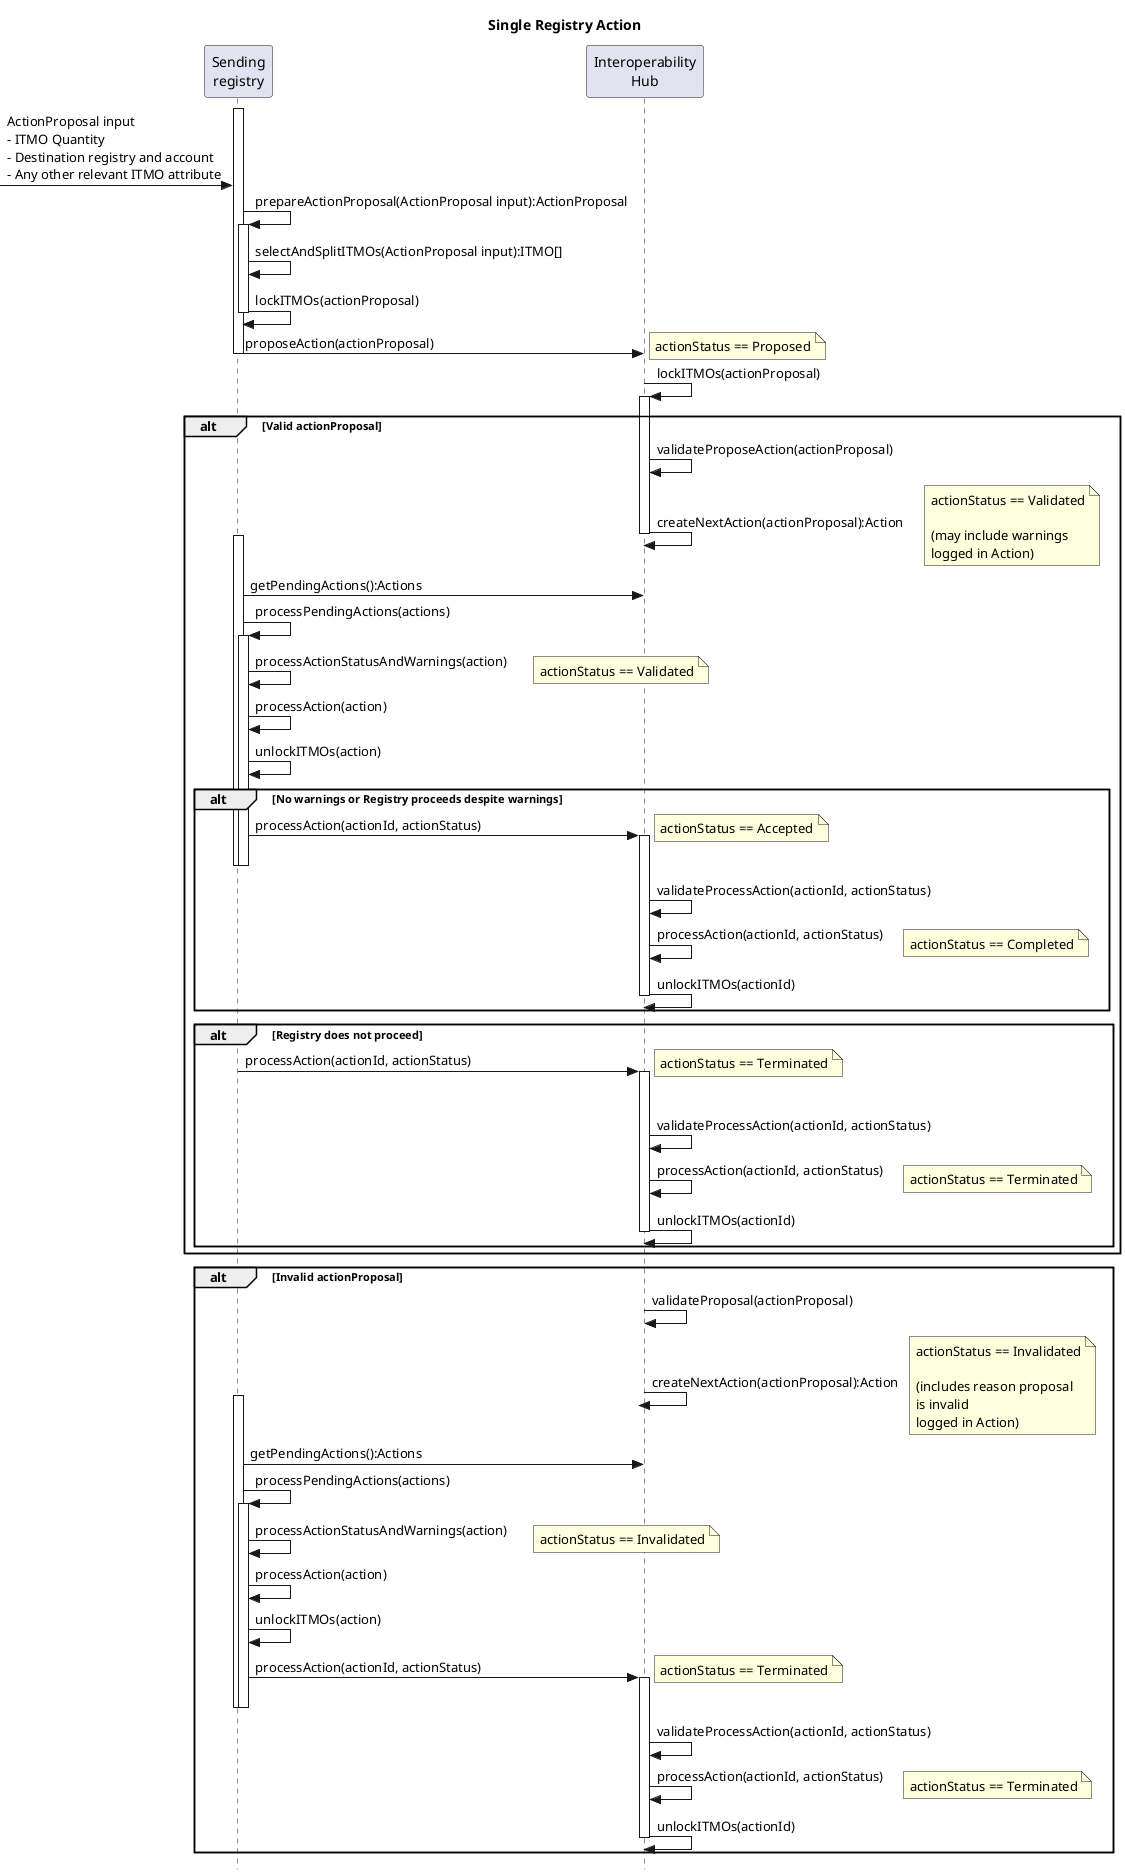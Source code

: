 @startuml Single Registry Action Sequence

title Single Registry Action

skinparam style strictuml

participant "Sending\nregistry" as Sender
participant "Interoperability\nHub" as Hub

activate Sender
[-> Sender: ActionProposal input\n- ITMO Quantity\n- Destination registry and account\n- Any other relevant ITMO attribute
Sender -> Sender: prepareActionProposal(ActionProposal input):ActionProposal
activate Sender
Sender -> Sender: selectAndSplitITMOs(ActionProposal input):ITMO[]
Sender -> Sender: lockITMOs(actionProposal)
deactivate Sender
Sender -> Hub : proposeAction(actionProposal)
note right: actionStatus == Proposed
deactivate Sender

Hub -> Hub++: lockITMOs(actionProposal)

alt Valid actionProposal

  Hub -> Hub: validateProposeAction(actionProposal)
  Hub -> Hub--: createNextAction(actionProposal):Action
  note right: actionStatus == Validated\n\n(may include warnings\nlogged in Action)
  
  activate Sender
  Sender -> Hub : getPendingActions():Actions
  Sender -> Sender: processPendingActions(actions)
  activate Sender
  Sender -> Sender: processActionStatusAndWarnings(action)
  note right: actionStatus == Validated
  Sender -> Sender: processAction(action)
  Sender -> Sender: unlockITMOs(action)

  alt No warnings or Registry proceeds despite warnings

    Sender -> Hub++: processAction(actionId, actionStatus)
    note right: actionStatus == Accepted
    deactivate Sender
    deactivate Sender
    Hub -> Hub: validateProcessAction(actionId, actionStatus)
    Hub -> Hub: processAction(actionId, actionStatus)
    note right: actionStatus == Completed
    Hub -> Hub--: unlockITMOs(actionId)
  
  end
  
  alt Registry does not proceed

    activate Sender
    activate Sender
    Sender -> Hub++: processAction(actionId, actionStatus)
    note right: actionStatus == Terminated
    deactivate Sender
    deactivate Sender
    Hub -> Hub: validateProcessAction(actionId, actionStatus)
    Hub -> Hub: processAction(actionId, actionStatus)
    note right: actionStatus == Terminated
    Hub -> Hub--: unlockITMOs(actionId)
  
  end
end

alt Invalid actionProposal

  Hub -> Hub: validateProposal(actionProposal)
  Hub -> Hub--: createNextAction(actionProposal):Action
  note right: actionStatus == Invalidated\n\n(includes reason proposal\nis invalid\nlogged in Action)
  
  activate Sender
  Sender -> Hub : getPendingActions():Actions
  
  Sender -> Sender: processPendingActions(actions)
  activate Sender
  Sender -> Sender: processActionStatusAndWarnings(action)
  note right: actionStatus == Invalidated

  Sender -> Sender: processAction(action)
  Sender -> Sender: unlockITMOs(action)
  
    Sender -> Hub++: processAction(actionId, actionStatus)
    note right: actionStatus == Terminated
    deactivate Sender
    deactivate Sender
    Hub -> Hub: validateProcessAction(actionId, actionStatus)
    Hub -> Hub: processAction(actionId, actionStatus)
    note right: actionStatus == Terminated
    Hub -> Hub--: unlockITMOs(actionId)

end

@enduml
